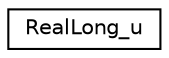 digraph "Graphical Class Hierarchy"
{
 // INTERACTIVE_SVG=YES
  edge [fontname="Helvetica",fontsize="10",labelfontname="Helvetica",labelfontsize="10"];
  node [fontname="Helvetica",fontsize="10",shape=record];
  rankdir="LR";
  Node1 [label="RealLong_u",height=0.2,width=0.4,color="black", fillcolor="white", style="filled",URL="$class_standard_interfaces__i_1_1_real_long__u.html"];
}
